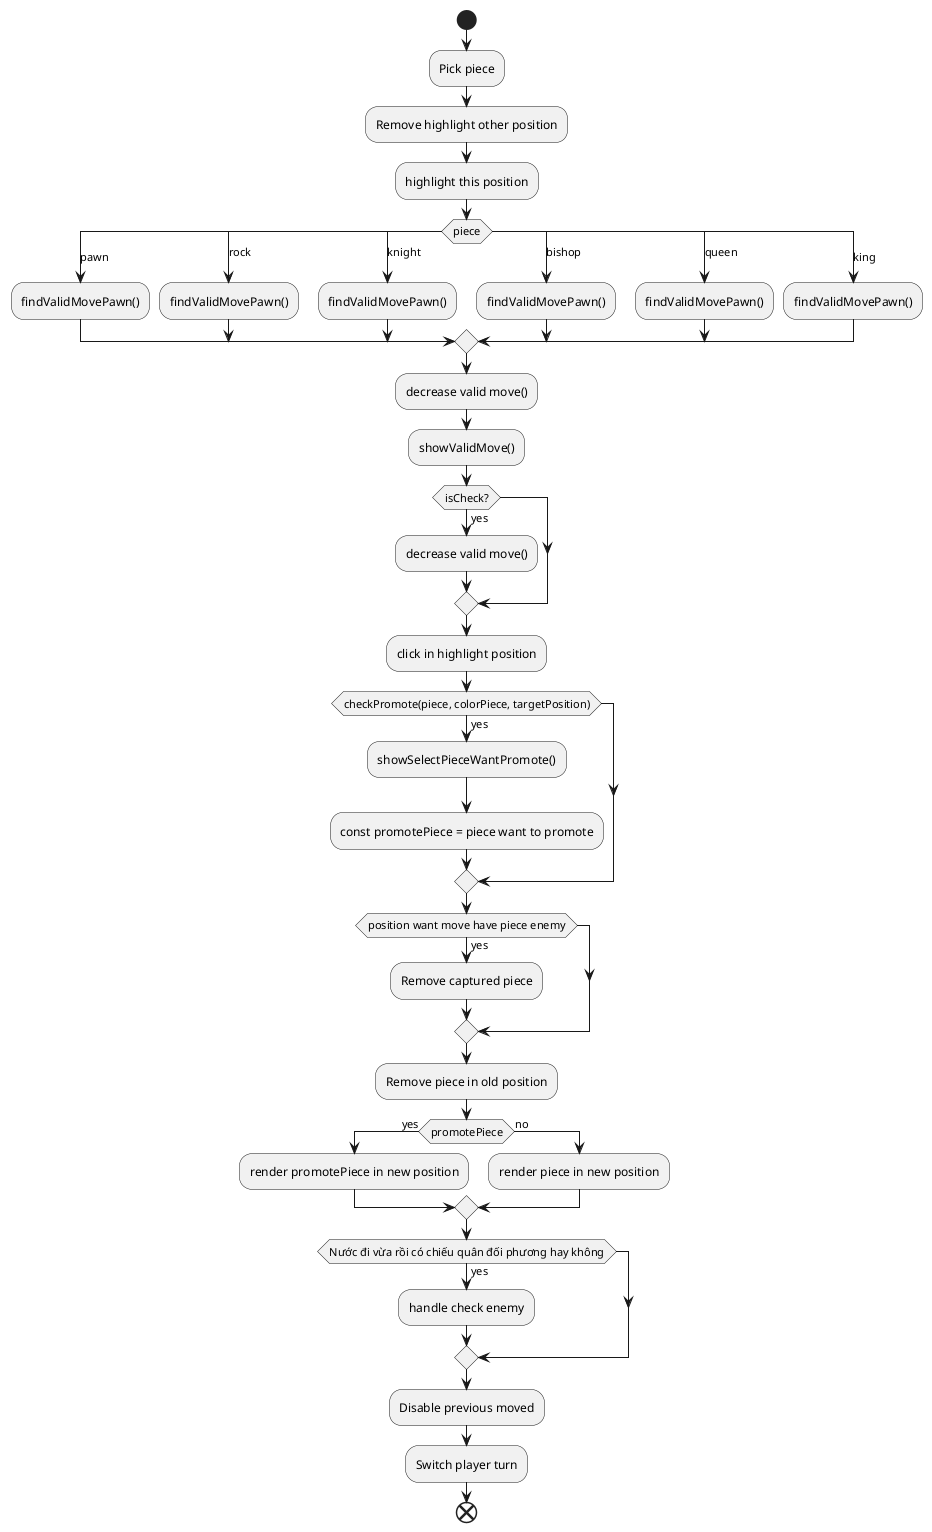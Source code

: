 @startuml
start

:Pick piece;
:Remove highlight other position;
:highlight this position;

switch (piece)
case (pawn)
:findValidMovePawn();
case (rock)
:findValidMovePawn();
case (knight)
:findValidMovePawn();
case (bishop)
:findValidMovePawn();
case (queen)
:findValidMovePawn();
case (king)
:findValidMovePawn();

endswitch
:decrease valid move();

:showValidMove();


if(isCheck?) then (yes)
    :decrease valid move();
endif
:click in highlight position;

if (checkPromote(piece, colorPiece, targetPosition)) then (yes)
    :showSelectPieceWantPromote();
    :const promotePiece = piece want to promote;
endif


if (position want move have piece enemy) then (yes)
    :Remove captured piece;
endif
:Remove piece in old position;

if(promotePiece) then (yes)
    :render promotePiece in new position;
else (no)
    :render piece in new position;
endif
if (Nước đi vừa rồi có chiếu quân đối phương hay không) then (yes)
    :handle check enemy;
endif
:Disable previous moved;
:Switch player turn;


end
@enduml